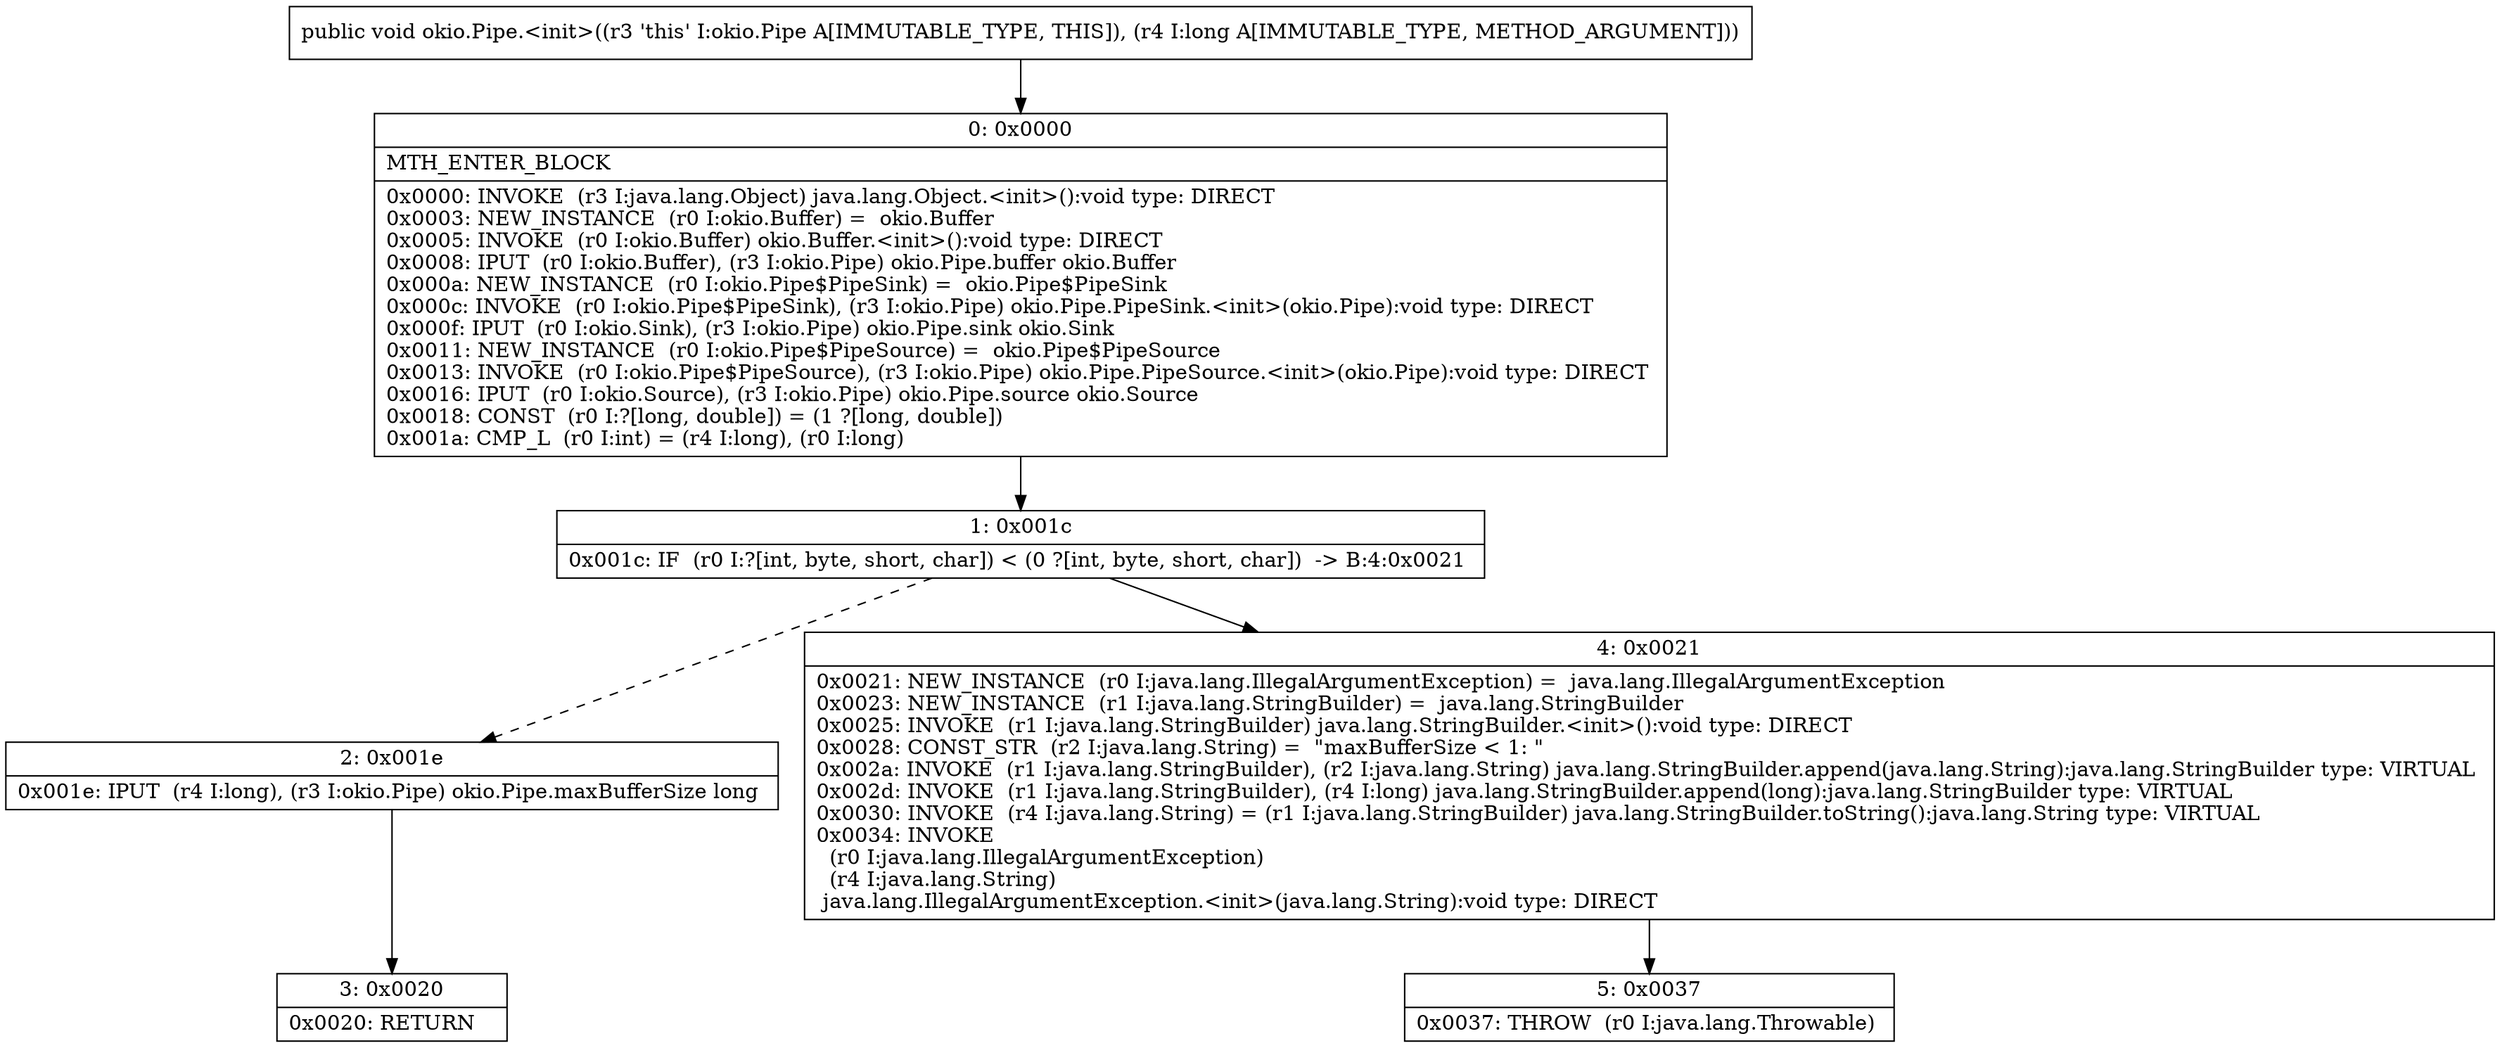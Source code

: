 digraph "CFG forokio.Pipe.\<init\>(J)V" {
Node_0 [shape=record,label="{0\:\ 0x0000|MTH_ENTER_BLOCK\l|0x0000: INVOKE  (r3 I:java.lang.Object) java.lang.Object.\<init\>():void type: DIRECT \l0x0003: NEW_INSTANCE  (r0 I:okio.Buffer) =  okio.Buffer \l0x0005: INVOKE  (r0 I:okio.Buffer) okio.Buffer.\<init\>():void type: DIRECT \l0x0008: IPUT  (r0 I:okio.Buffer), (r3 I:okio.Pipe) okio.Pipe.buffer okio.Buffer \l0x000a: NEW_INSTANCE  (r0 I:okio.Pipe$PipeSink) =  okio.Pipe$PipeSink \l0x000c: INVOKE  (r0 I:okio.Pipe$PipeSink), (r3 I:okio.Pipe) okio.Pipe.PipeSink.\<init\>(okio.Pipe):void type: DIRECT \l0x000f: IPUT  (r0 I:okio.Sink), (r3 I:okio.Pipe) okio.Pipe.sink okio.Sink \l0x0011: NEW_INSTANCE  (r0 I:okio.Pipe$PipeSource) =  okio.Pipe$PipeSource \l0x0013: INVOKE  (r0 I:okio.Pipe$PipeSource), (r3 I:okio.Pipe) okio.Pipe.PipeSource.\<init\>(okio.Pipe):void type: DIRECT \l0x0016: IPUT  (r0 I:okio.Source), (r3 I:okio.Pipe) okio.Pipe.source okio.Source \l0x0018: CONST  (r0 I:?[long, double]) = (1 ?[long, double]) \l0x001a: CMP_L  (r0 I:int) = (r4 I:long), (r0 I:long) \l}"];
Node_1 [shape=record,label="{1\:\ 0x001c|0x001c: IF  (r0 I:?[int, byte, short, char]) \< (0 ?[int, byte, short, char])  \-\> B:4:0x0021 \l}"];
Node_2 [shape=record,label="{2\:\ 0x001e|0x001e: IPUT  (r4 I:long), (r3 I:okio.Pipe) okio.Pipe.maxBufferSize long \l}"];
Node_3 [shape=record,label="{3\:\ 0x0020|0x0020: RETURN   \l}"];
Node_4 [shape=record,label="{4\:\ 0x0021|0x0021: NEW_INSTANCE  (r0 I:java.lang.IllegalArgumentException) =  java.lang.IllegalArgumentException \l0x0023: NEW_INSTANCE  (r1 I:java.lang.StringBuilder) =  java.lang.StringBuilder \l0x0025: INVOKE  (r1 I:java.lang.StringBuilder) java.lang.StringBuilder.\<init\>():void type: DIRECT \l0x0028: CONST_STR  (r2 I:java.lang.String) =  \"maxBufferSize \< 1: \" \l0x002a: INVOKE  (r1 I:java.lang.StringBuilder), (r2 I:java.lang.String) java.lang.StringBuilder.append(java.lang.String):java.lang.StringBuilder type: VIRTUAL \l0x002d: INVOKE  (r1 I:java.lang.StringBuilder), (r4 I:long) java.lang.StringBuilder.append(long):java.lang.StringBuilder type: VIRTUAL \l0x0030: INVOKE  (r4 I:java.lang.String) = (r1 I:java.lang.StringBuilder) java.lang.StringBuilder.toString():java.lang.String type: VIRTUAL \l0x0034: INVOKE  \l  (r0 I:java.lang.IllegalArgumentException)\l  (r4 I:java.lang.String)\l java.lang.IllegalArgumentException.\<init\>(java.lang.String):void type: DIRECT \l}"];
Node_5 [shape=record,label="{5\:\ 0x0037|0x0037: THROW  (r0 I:java.lang.Throwable) \l}"];
MethodNode[shape=record,label="{public void okio.Pipe.\<init\>((r3 'this' I:okio.Pipe A[IMMUTABLE_TYPE, THIS]), (r4 I:long A[IMMUTABLE_TYPE, METHOD_ARGUMENT])) }"];
MethodNode -> Node_0;
Node_0 -> Node_1;
Node_1 -> Node_2[style=dashed];
Node_1 -> Node_4;
Node_2 -> Node_3;
Node_4 -> Node_5;
}

